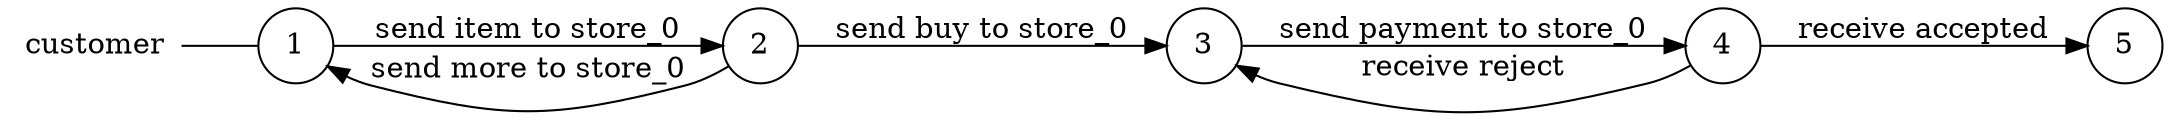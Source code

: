 digraph customer {
	rankdir="LR";
	n_0 [label="customer", shape="plaintext"];
	n_1 [id="5", shape=circle, label="4"];
	n_2 [id="6", shape=circle, label="3"];
	n_3 [id="1", shape=circle, label="1"];
	n_0 -> n_3 [arrowhead=none];
	n_4 [id="2", shape=circle, label="2"];
	n_5 [id="4", shape=circle, label="5"];

	n_3 -> n_4 [id="[$e|1]", label="send item to store_0"];
	n_4 -> n_3 [id="[$e|9]", label="send more to store_0"];
	n_1 -> n_5 [id="[$e|4]", label="receive accepted"];
	n_1 -> n_2 [id="[$e|2]", label="receive reject"];
	n_2 -> n_1 [id="[$e|7]", label="send payment to store_0"];
	n_4 -> n_2 [id="[$e|8]", label="send buy to store_0"];
}
